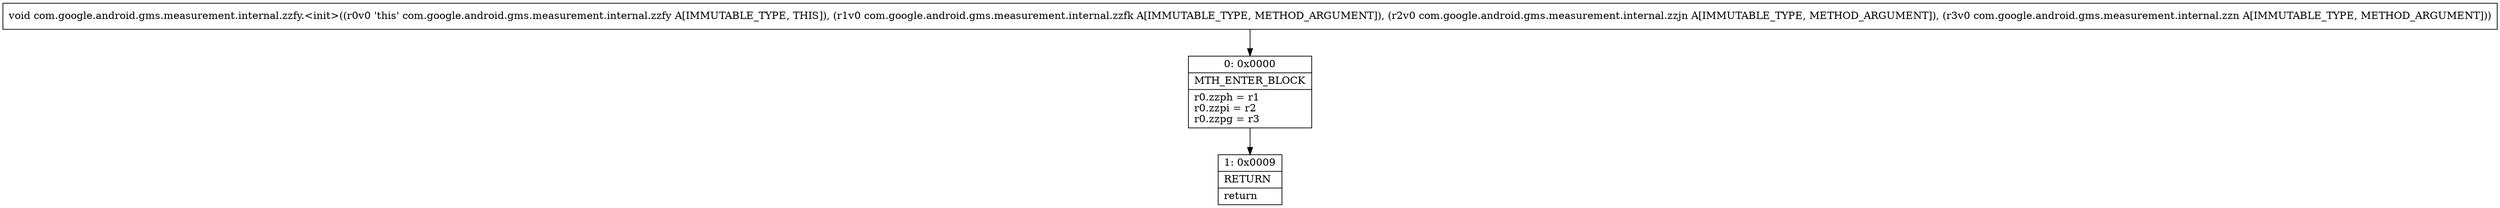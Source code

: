 digraph "CFG forcom.google.android.gms.measurement.internal.zzfy.\<init\>(Lcom\/google\/android\/gms\/measurement\/internal\/zzfk;Lcom\/google\/android\/gms\/measurement\/internal\/zzjn;Lcom\/google\/android\/gms\/measurement\/internal\/zzn;)V" {
Node_0 [shape=record,label="{0\:\ 0x0000|MTH_ENTER_BLOCK\l|r0.zzph = r1\lr0.zzpi = r2\lr0.zzpg = r3\l}"];
Node_1 [shape=record,label="{1\:\ 0x0009|RETURN\l|return\l}"];
MethodNode[shape=record,label="{void com.google.android.gms.measurement.internal.zzfy.\<init\>((r0v0 'this' com.google.android.gms.measurement.internal.zzfy A[IMMUTABLE_TYPE, THIS]), (r1v0 com.google.android.gms.measurement.internal.zzfk A[IMMUTABLE_TYPE, METHOD_ARGUMENT]), (r2v0 com.google.android.gms.measurement.internal.zzjn A[IMMUTABLE_TYPE, METHOD_ARGUMENT]), (r3v0 com.google.android.gms.measurement.internal.zzn A[IMMUTABLE_TYPE, METHOD_ARGUMENT])) }"];
MethodNode -> Node_0;
Node_0 -> Node_1;
}

